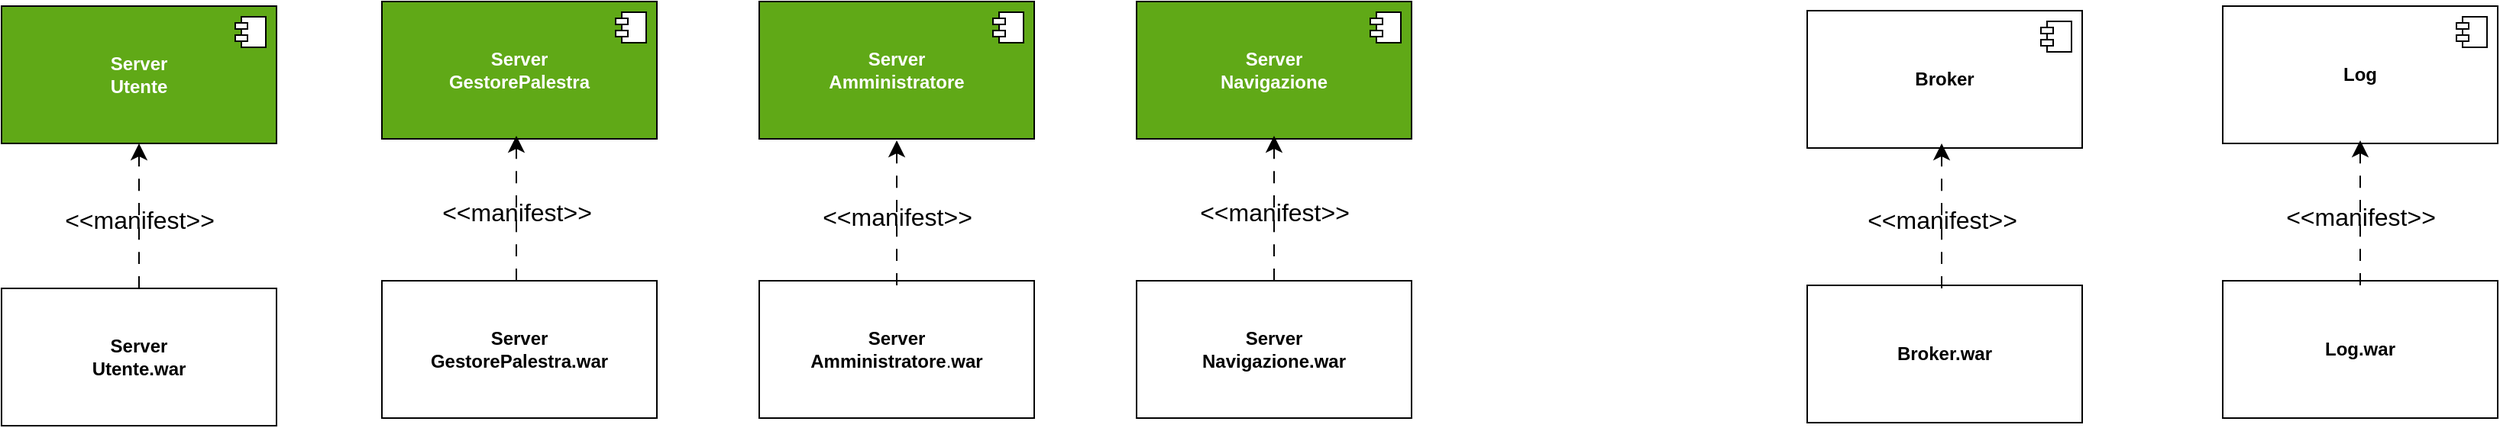 <mxfile version="24.4.15" type="github">
  <diagram name="Pagina-1" id="Yk-heJ3Itw1lRSVEGU9b">
    <mxGraphModel dx="927" dy="-464" grid="0" gridSize="10" guides="1" tooltips="1" connect="1" arrows="1" fold="1" page="0" pageScale="1" pageWidth="827" pageHeight="1169" math="0" shadow="0">
      <root>
        <mxCell id="0" />
        <mxCell id="1" parent="0" />
        <mxCell id="rcjAeCjAzwwMyP9Yz0Fa-5" value="&lt;b style=&quot;background-color: rgb(255, 255, 255);&quot;&gt;Log&lt;/b&gt;" style="html=1;dropTarget=0;whiteSpace=wrap;fillColor=#ffffff;" vertex="1" parent="1">
          <mxGeometry x="1890" y="2300" width="180" height="90" as="geometry" />
        </mxCell>
        <mxCell id="rcjAeCjAzwwMyP9Yz0Fa-6" value="" style="shape=module;jettyWidth=8;jettyHeight=4;fillColor=#FFFFFF;" vertex="1" parent="rcjAeCjAzwwMyP9Yz0Fa-5">
          <mxGeometry x="1" width="20" height="20" relative="1" as="geometry">
            <mxPoint x="-27" y="7" as="offset" />
          </mxGeometry>
        </mxCell>
        <mxCell id="rcjAeCjAzwwMyP9Yz0Fa-7" value="&lt;div&gt;&lt;font color=&quot;#ffffff&quot;&gt;&lt;b&gt;Server&lt;/b&gt;&lt;/font&gt;&lt;/div&gt;&lt;div&gt;&lt;font color=&quot;#ffffff&quot;&gt;&lt;b&gt;Amministratore&lt;br&gt;&lt;/b&gt;&lt;/font&gt;&lt;/div&gt;" style="html=1;dropTarget=0;whiteSpace=wrap;fillColor=#60A917;" vertex="1" parent="1">
          <mxGeometry x="932" y="2297" width="180" height="90" as="geometry" />
        </mxCell>
        <mxCell id="rcjAeCjAzwwMyP9Yz0Fa-8" value="" style="shape=module;jettyWidth=8;jettyHeight=4;fillColor=#FFFFFF;" vertex="1" parent="rcjAeCjAzwwMyP9Yz0Fa-7">
          <mxGeometry x="1" width="20" height="20" relative="1" as="geometry">
            <mxPoint x="-27" y="7" as="offset" />
          </mxGeometry>
        </mxCell>
        <mxCell id="rcjAeCjAzwwMyP9Yz0Fa-9" value="&lt;div&gt;&lt;font color=&quot;#ffffff&quot;&gt;&lt;b&gt;Server&lt;br&gt;Utente&lt;br&gt;&lt;/b&gt;&lt;/font&gt;&lt;/div&gt;" style="html=1;dropTarget=0;whiteSpace=wrap;fillColor=#60A917;" vertex="1" parent="1">
          <mxGeometry x="436" y="2300" width="180" height="90" as="geometry" />
        </mxCell>
        <mxCell id="rcjAeCjAzwwMyP9Yz0Fa-10" value="" style="shape=module;jettyWidth=8;jettyHeight=4;fillColor=#FFFFFF;" vertex="1" parent="rcjAeCjAzwwMyP9Yz0Fa-9">
          <mxGeometry x="1" width="20" height="20" relative="1" as="geometry">
            <mxPoint x="-27" y="7" as="offset" />
          </mxGeometry>
        </mxCell>
        <mxCell id="rcjAeCjAzwwMyP9Yz0Fa-11" value="&lt;div&gt;&lt;font color=&quot;#ffffff&quot;&gt;&lt;b&gt;Server&lt;/b&gt;&lt;/font&gt;&lt;/div&gt;&lt;div&gt;&lt;font color=&quot;#ffffff&quot;&gt;&lt;b&gt;Navigazione&lt;br&gt;&lt;/b&gt;&lt;/font&gt;&lt;/div&gt;" style="html=1;dropTarget=0;whiteSpace=wrap;fillColor=#60A917;" vertex="1" parent="1">
          <mxGeometry x="1179" y="2297" width="180" height="90" as="geometry" />
        </mxCell>
        <mxCell id="rcjAeCjAzwwMyP9Yz0Fa-12" value="" style="shape=module;jettyWidth=8;jettyHeight=4;fillColor=#FFFFFF;" vertex="1" parent="rcjAeCjAzwwMyP9Yz0Fa-11">
          <mxGeometry x="1" width="20" height="20" relative="1" as="geometry">
            <mxPoint x="-27" y="7" as="offset" />
          </mxGeometry>
        </mxCell>
        <mxCell id="rcjAeCjAzwwMyP9Yz0Fa-13" value="&lt;div&gt;&lt;font color=&quot;#ffffff&quot;&gt;&lt;b&gt;Server&lt;/b&gt;&lt;/font&gt;&lt;/div&gt;&lt;div&gt;&lt;font color=&quot;#ffffff&quot;&gt;&lt;b&gt;GestorePalestra&lt;br&gt;&lt;/b&gt;&lt;/font&gt;&lt;/div&gt;" style="html=1;dropTarget=0;whiteSpace=wrap;fillColor=#60A917;" vertex="1" parent="1">
          <mxGeometry x="685" y="2297" width="180" height="90" as="geometry" />
        </mxCell>
        <mxCell id="rcjAeCjAzwwMyP9Yz0Fa-14" value="" style="shape=module;jettyWidth=8;jettyHeight=4;fillColor=#FFFFFF;" vertex="1" parent="rcjAeCjAzwwMyP9Yz0Fa-13">
          <mxGeometry x="1" width="20" height="20" relative="1" as="geometry">
            <mxPoint x="-27" y="7" as="offset" />
          </mxGeometry>
        </mxCell>
        <mxCell id="rcjAeCjAzwwMyP9Yz0Fa-15" value="&lt;b&gt;Broker&lt;/b&gt;" style="html=1;dropTarget=0;whiteSpace=wrap;fillColor=#ffffff;" vertex="1" parent="1">
          <mxGeometry x="1618" y="2303" width="180" height="90" as="geometry" />
        </mxCell>
        <mxCell id="rcjAeCjAzwwMyP9Yz0Fa-16" value="" style="shape=module;jettyWidth=8;jettyHeight=4;fillColor=#FFFFFF;" vertex="1" parent="rcjAeCjAzwwMyP9Yz0Fa-15">
          <mxGeometry x="1" width="20" height="20" relative="1" as="geometry">
            <mxPoint x="-27" y="7" as="offset" />
          </mxGeometry>
        </mxCell>
        <mxCell id="rcjAeCjAzwwMyP9Yz0Fa-19" value="&lt;div&gt;&lt;b&gt;Server&lt;/b&gt;&lt;/div&gt;&lt;div&gt;&lt;b&gt;Amministratore&lt;/b&gt;.&lt;b&gt;war&lt;/b&gt;&lt;br&gt;&lt;/div&gt;" style="html=1;dropTarget=0;whiteSpace=wrap;fillColor=#ffffff;" vertex="1" parent="1">
          <mxGeometry x="932" y="2480" width="180" height="90" as="geometry" />
        </mxCell>
        <mxCell id="rcjAeCjAzwwMyP9Yz0Fa-31" style="edgeStyle=none;curved=1;rounded=0;orthogonalLoop=1;jettySize=auto;html=1;exitX=0.5;exitY=0;exitDx=0;exitDy=0;fontSize=12;startSize=8;endSize=8;dashed=1;dashPattern=8 8;" edge="1" parent="1" source="rcjAeCjAzwwMyP9Yz0Fa-21" target="rcjAeCjAzwwMyP9Yz0Fa-9">
          <mxGeometry relative="1" as="geometry" />
        </mxCell>
        <mxCell id="rcjAeCjAzwwMyP9Yz0Fa-21" value="&lt;div&gt;&lt;b&gt;Server&lt;br&gt;Utente&lt;/b&gt;&lt;b&gt;.war&lt;/b&gt;&lt;/div&gt;" style="html=1;dropTarget=0;whiteSpace=wrap;fillColor=#ffffff;" vertex="1" parent="1">
          <mxGeometry x="436" y="2485" width="180" height="90" as="geometry" />
        </mxCell>
        <mxCell id="rcjAeCjAzwwMyP9Yz0Fa-23" value="&lt;div&gt;&lt;b&gt;Server&lt;/b&gt;&lt;/div&gt;&lt;div&gt;&lt;b&gt;Navigazione.war&lt;br&gt;&lt;/b&gt;&lt;/div&gt;&lt;b&gt;&lt;/b&gt;" style="html=1;dropTarget=0;whiteSpace=wrap;fillColor=#ffffff;" vertex="1" parent="1">
          <mxGeometry x="1179" y="2480" width="180" height="90" as="geometry" />
        </mxCell>
        <mxCell id="rcjAeCjAzwwMyP9Yz0Fa-25" value="&lt;div&gt;&lt;b&gt;Server&lt;/b&gt;&lt;/div&gt;&lt;div&gt;&lt;b&gt;GestorePalestra.war&lt;br&gt;&lt;/b&gt;&lt;/div&gt;" style="html=1;dropTarget=0;whiteSpace=wrap;fillColor=#ffffff;" vertex="1" parent="1">
          <mxGeometry x="685" y="2480" width="180" height="90" as="geometry" />
        </mxCell>
        <mxCell id="rcjAeCjAzwwMyP9Yz0Fa-27" value="&lt;b style=&quot;background-color: rgb(255, 255, 255);&quot;&gt;Log.war&lt;/b&gt;" style="html=1;dropTarget=0;whiteSpace=wrap;fillColor=#ffffff;" vertex="1" parent="1">
          <mxGeometry x="1890" y="2480" width="180" height="90" as="geometry" />
        </mxCell>
        <mxCell id="rcjAeCjAzwwMyP9Yz0Fa-29" value="&lt;b&gt;Broker.war&lt;/b&gt;" style="html=1;dropTarget=0;whiteSpace=wrap;fillColor=#ffffff;" vertex="1" parent="1">
          <mxGeometry x="1618" y="2483" width="180" height="90" as="geometry" />
        </mxCell>
        <mxCell id="rcjAeCjAzwwMyP9Yz0Fa-32" value="&amp;lt;&amp;lt;manifest&amp;gt;&amp;gt;" style="text;html=1;align=center;verticalAlign=middle;resizable=0;points=[];autosize=1;strokeColor=none;fillColor=none;fontSize=16;" vertex="1" parent="1">
          <mxGeometry x="468" y="2424" width="116" height="31" as="geometry" />
        </mxCell>
        <mxCell id="rcjAeCjAzwwMyP9Yz0Fa-33" style="edgeStyle=none;curved=1;rounded=0;orthogonalLoop=1;jettySize=auto;html=1;exitX=0.5;exitY=0;exitDx=0;exitDy=0;fontSize=12;startSize=8;endSize=8;dashed=1;dashPattern=8 8;" edge="1" parent="1">
          <mxGeometry relative="1" as="geometry">
            <mxPoint x="773" y="2480" as="sourcePoint" />
            <mxPoint x="773" y="2385" as="targetPoint" />
          </mxGeometry>
        </mxCell>
        <mxCell id="rcjAeCjAzwwMyP9Yz0Fa-34" value="&amp;lt;&amp;lt;manifest&amp;gt;&amp;gt;" style="text;html=1;align=center;verticalAlign=middle;resizable=0;points=[];autosize=1;strokeColor=none;fillColor=none;fontSize=16;" vertex="1" parent="1">
          <mxGeometry x="715" y="2419" width="116" height="31" as="geometry" />
        </mxCell>
        <mxCell id="rcjAeCjAzwwMyP9Yz0Fa-35" style="edgeStyle=none;curved=1;rounded=0;orthogonalLoop=1;jettySize=auto;html=1;exitX=0.5;exitY=0;exitDx=0;exitDy=0;fontSize=12;startSize=8;endSize=8;dashed=1;dashPattern=8 8;" edge="1" parent="1">
          <mxGeometry relative="1" as="geometry">
            <mxPoint x="1022" y="2483" as="sourcePoint" />
            <mxPoint x="1022" y="2388" as="targetPoint" />
          </mxGeometry>
        </mxCell>
        <mxCell id="rcjAeCjAzwwMyP9Yz0Fa-36" value="&amp;lt;&amp;lt;manifest&amp;gt;&amp;gt;" style="text;html=1;align=center;verticalAlign=middle;resizable=0;points=[];autosize=1;strokeColor=none;fillColor=none;fontSize=16;" vertex="1" parent="1">
          <mxGeometry x="964" y="2422" width="116" height="31" as="geometry" />
        </mxCell>
        <mxCell id="rcjAeCjAzwwMyP9Yz0Fa-37" style="edgeStyle=none;curved=1;rounded=0;orthogonalLoop=1;jettySize=auto;html=1;exitX=0.5;exitY=0;exitDx=0;exitDy=0;fontSize=12;startSize=8;endSize=8;dashed=1;dashPattern=8 8;" edge="1" parent="1">
          <mxGeometry relative="1" as="geometry">
            <mxPoint x="1269" y="2480" as="sourcePoint" />
            <mxPoint x="1269" y="2385" as="targetPoint" />
          </mxGeometry>
        </mxCell>
        <mxCell id="rcjAeCjAzwwMyP9Yz0Fa-38" value="&amp;lt;&amp;lt;manifest&amp;gt;&amp;gt;" style="text;html=1;align=center;verticalAlign=middle;resizable=0;points=[];autosize=1;strokeColor=none;fillColor=none;fontSize=16;" vertex="1" parent="1">
          <mxGeometry x="1211" y="2419" width="116" height="31" as="geometry" />
        </mxCell>
        <mxCell id="rcjAeCjAzwwMyP9Yz0Fa-39" style="edgeStyle=none;curved=1;rounded=0;orthogonalLoop=1;jettySize=auto;html=1;exitX=0.5;exitY=0;exitDx=0;exitDy=0;fontSize=12;startSize=8;endSize=8;dashed=1;dashPattern=8 8;" edge="1" parent="1">
          <mxGeometry relative="1" as="geometry">
            <mxPoint x="1706" y="2485" as="sourcePoint" />
            <mxPoint x="1706" y="2390" as="targetPoint" />
          </mxGeometry>
        </mxCell>
        <mxCell id="rcjAeCjAzwwMyP9Yz0Fa-40" value="&amp;lt;&amp;lt;manifest&amp;gt;&amp;gt;" style="text;html=1;align=center;verticalAlign=middle;resizable=0;points=[];autosize=1;strokeColor=none;fillColor=none;fontSize=16;" vertex="1" parent="1">
          <mxGeometry x="1648" y="2424" width="116" height="31" as="geometry" />
        </mxCell>
        <mxCell id="rcjAeCjAzwwMyP9Yz0Fa-41" style="edgeStyle=none;curved=1;rounded=0;orthogonalLoop=1;jettySize=auto;html=1;exitX=0.5;exitY=0;exitDx=0;exitDy=0;fontSize=12;startSize=8;endSize=8;dashed=1;dashPattern=8 8;" edge="1" parent="1">
          <mxGeometry relative="1" as="geometry">
            <mxPoint x="1980" y="2483" as="sourcePoint" />
            <mxPoint x="1980" y="2388" as="targetPoint" />
          </mxGeometry>
        </mxCell>
        <mxCell id="rcjAeCjAzwwMyP9Yz0Fa-42" value="&amp;lt;&amp;lt;manifest&amp;gt;&amp;gt;" style="text;html=1;align=center;verticalAlign=middle;resizable=0;points=[];autosize=1;strokeColor=none;fillColor=none;fontSize=16;" vertex="1" parent="1">
          <mxGeometry x="1922" y="2422" width="116" height="31" as="geometry" />
        </mxCell>
      </root>
    </mxGraphModel>
  </diagram>
</mxfile>

